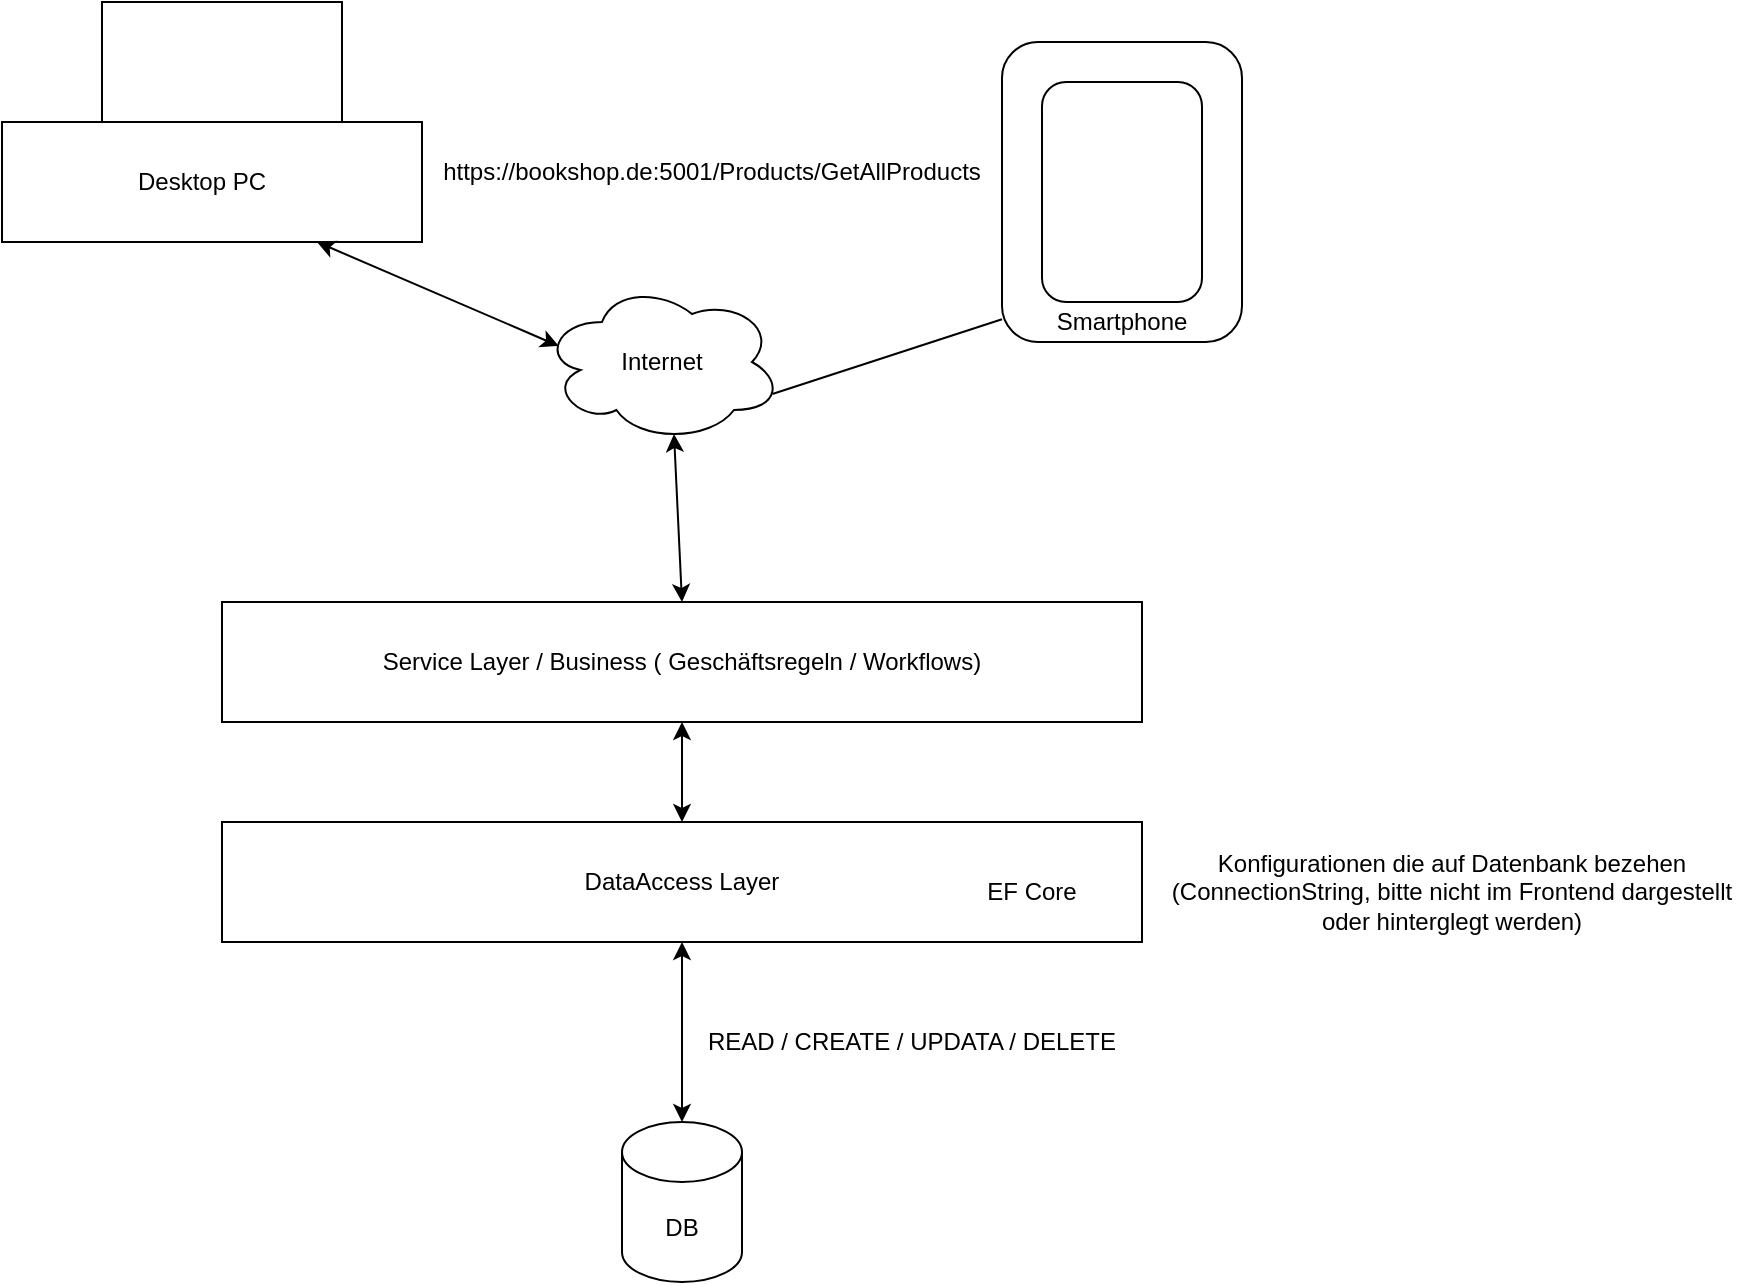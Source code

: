 <mxfile version="15.3.8" type="device"><diagram id="6nG6MwcXuYokZYQjEGat" name="Page-1"><mxGraphModel dx="1022" dy="434" grid="1" gridSize="10" guides="1" tooltips="1" connect="1" arrows="1" fold="1" page="1" pageScale="1" pageWidth="827" pageHeight="1169" math="0" shadow="0"><root><mxCell id="0"/><mxCell id="1" parent="0"/><mxCell id="_1fq1T2D84NaOYjgq8lt-1" value="DB" style="shape=cylinder3;whiteSpace=wrap;html=1;boundedLbl=1;backgroundOutline=1;size=15;" vertex="1" parent="1"><mxGeometry x="350" y="1070" width="60" height="80" as="geometry"/></mxCell><mxCell id="_1fq1T2D84NaOYjgq8lt-2" value="DataAccess Layer" style="rounded=0;whiteSpace=wrap;html=1;" vertex="1" parent="1"><mxGeometry x="150" y="920" width="460" height="60" as="geometry"/></mxCell><mxCell id="_1fq1T2D84NaOYjgq8lt-3" value="" style="endArrow=classic;startArrow=classic;html=1;entryX=0.5;entryY=1;entryDx=0;entryDy=0;exitX=0.5;exitY=0;exitDx=0;exitDy=0;exitPerimeter=0;" edge="1" parent="1" source="_1fq1T2D84NaOYjgq8lt-1" target="_1fq1T2D84NaOYjgq8lt-2"><mxGeometry width="50" height="50" relative="1" as="geometry"><mxPoint x="400" y="1060" as="sourcePoint"/><mxPoint x="450" y="1010" as="targetPoint"/></mxGeometry></mxCell><mxCell id="_1fq1T2D84NaOYjgq8lt-4" value="EF Core" style="text;html=1;strokeColor=none;fillColor=none;align=center;verticalAlign=middle;whiteSpace=wrap;rounded=0;" vertex="1" parent="1"><mxGeometry x="520" y="940" width="70" height="30" as="geometry"/></mxCell><mxCell id="_1fq1T2D84NaOYjgq8lt-6" value="READ / CREATE / UPDATA / DELETE" style="text;html=1;strokeColor=none;fillColor=none;align=center;verticalAlign=middle;whiteSpace=wrap;rounded=0;" vertex="1" parent="1"><mxGeometry x="340" y="1020" width="310" height="20" as="geometry"/></mxCell><mxCell id="_1fq1T2D84NaOYjgq8lt-7" value="Service Layer / Business ( Geschäftsregeln / Workflows)" style="rounded=0;whiteSpace=wrap;html=1;" vertex="1" parent="1"><mxGeometry x="150" y="810" width="460" height="60" as="geometry"/></mxCell><mxCell id="_1fq1T2D84NaOYjgq8lt-8" value="" style="endArrow=classic;startArrow=classic;html=1;exitX=0.5;exitY=0;exitDx=0;exitDy=0;entryX=0.5;entryY=1;entryDx=0;entryDy=0;" edge="1" parent="1" source="_1fq1T2D84NaOYjgq8lt-2" target="_1fq1T2D84NaOYjgq8lt-7"><mxGeometry width="50" height="50" relative="1" as="geometry"><mxPoint x="400" y="1020" as="sourcePoint"/><mxPoint x="450" y="970" as="targetPoint"/></mxGeometry></mxCell><mxCell id="_1fq1T2D84NaOYjgq8lt-9" value="Internet" style="ellipse;shape=cloud;whiteSpace=wrap;html=1;" vertex="1" parent="1"><mxGeometry x="310" y="650" width="120" height="80" as="geometry"/></mxCell><mxCell id="_1fq1T2D84NaOYjgq8lt-10" value="" style="rounded=0;whiteSpace=wrap;html=1;" vertex="1" parent="1"><mxGeometry x="90" y="510" width="120" height="60" as="geometry"/></mxCell><mxCell id="_1fq1T2D84NaOYjgq8lt-11" value="" style="rounded=0;whiteSpace=wrap;html=1;" vertex="1" parent="1"><mxGeometry x="40" y="570" width="210" height="60" as="geometry"/></mxCell><mxCell id="_1fq1T2D84NaOYjgq8lt-12" value="Desktop PC" style="text;html=1;strokeColor=none;fillColor=none;align=center;verticalAlign=middle;whiteSpace=wrap;rounded=0;" vertex="1" parent="1"><mxGeometry x="80" y="590" width="120" height="20" as="geometry"/></mxCell><mxCell id="_1fq1T2D84NaOYjgq8lt-13" value="" style="rounded=1;whiteSpace=wrap;html=1;" vertex="1" parent="1"><mxGeometry x="540" y="530" width="120" height="150" as="geometry"/></mxCell><mxCell id="_1fq1T2D84NaOYjgq8lt-14" value="" style="rounded=1;whiteSpace=wrap;html=1;" vertex="1" parent="1"><mxGeometry x="560" y="550" width="80" height="110" as="geometry"/></mxCell><mxCell id="_1fq1T2D84NaOYjgq8lt-15" value="Smartphone" style="text;html=1;strokeColor=none;fillColor=none;align=center;verticalAlign=middle;whiteSpace=wrap;rounded=0;" vertex="1" parent="1"><mxGeometry x="580" y="660" width="40" height="20" as="geometry"/></mxCell><mxCell id="_1fq1T2D84NaOYjgq8lt-18" value="" style="endArrow=classic;startArrow=classic;html=1;entryX=0.55;entryY=0.95;entryDx=0;entryDy=0;entryPerimeter=0;exitX=0.5;exitY=0;exitDx=0;exitDy=0;" edge="1" parent="1" source="_1fq1T2D84NaOYjgq8lt-7" target="_1fq1T2D84NaOYjgq8lt-9"><mxGeometry width="50" height="50" relative="1" as="geometry"><mxPoint x="400" y="810" as="sourcePoint"/><mxPoint x="450" y="760" as="targetPoint"/></mxGeometry></mxCell><mxCell id="_1fq1T2D84NaOYjgq8lt-19" value="" style="endArrow=none;html=1;exitX=0.96;exitY=0.7;exitDx=0;exitDy=0;exitPerimeter=0;entryX=0;entryY=0.924;entryDx=0;entryDy=0;entryPerimeter=0;" edge="1" parent="1" source="_1fq1T2D84NaOYjgq8lt-9" target="_1fq1T2D84NaOYjgq8lt-13"><mxGeometry width="50" height="50" relative="1" as="geometry"><mxPoint x="400" y="810" as="sourcePoint"/><mxPoint x="450" y="760" as="targetPoint"/></mxGeometry></mxCell><mxCell id="_1fq1T2D84NaOYjgq8lt-20" value="" style="endArrow=classic;startArrow=classic;html=1;exitX=0.07;exitY=0.4;exitDx=0;exitDy=0;exitPerimeter=0;entryX=0.75;entryY=1;entryDx=0;entryDy=0;" edge="1" parent="1" source="_1fq1T2D84NaOYjgq8lt-9" target="_1fq1T2D84NaOYjgq8lt-11"><mxGeometry width="50" height="50" relative="1" as="geometry"><mxPoint x="400" y="810" as="sourcePoint"/><mxPoint x="450" y="760" as="targetPoint"/></mxGeometry></mxCell><mxCell id="_1fq1T2D84NaOYjgq8lt-21" value="https://bookshop.de:5001/Products/GetAllProducts" style="text;html=1;strokeColor=none;fillColor=none;align=center;verticalAlign=middle;whiteSpace=wrap;rounded=0;" vertex="1" parent="1"><mxGeometry x="220" y="585" width="350" height="20" as="geometry"/></mxCell><mxCell id="_1fq1T2D84NaOYjgq8lt-22" value="Konfigurationen die auf Datenbank bezehen (ConnectionString, bitte nicht im Frontend dargestellt oder hinterglegt werden)" style="text;html=1;strokeColor=none;fillColor=none;align=center;verticalAlign=middle;whiteSpace=wrap;rounded=0;" vertex="1" parent="1"><mxGeometry x="620" y="915" width="290" height="80" as="geometry"/></mxCell></root></mxGraphModel></diagram></mxfile>